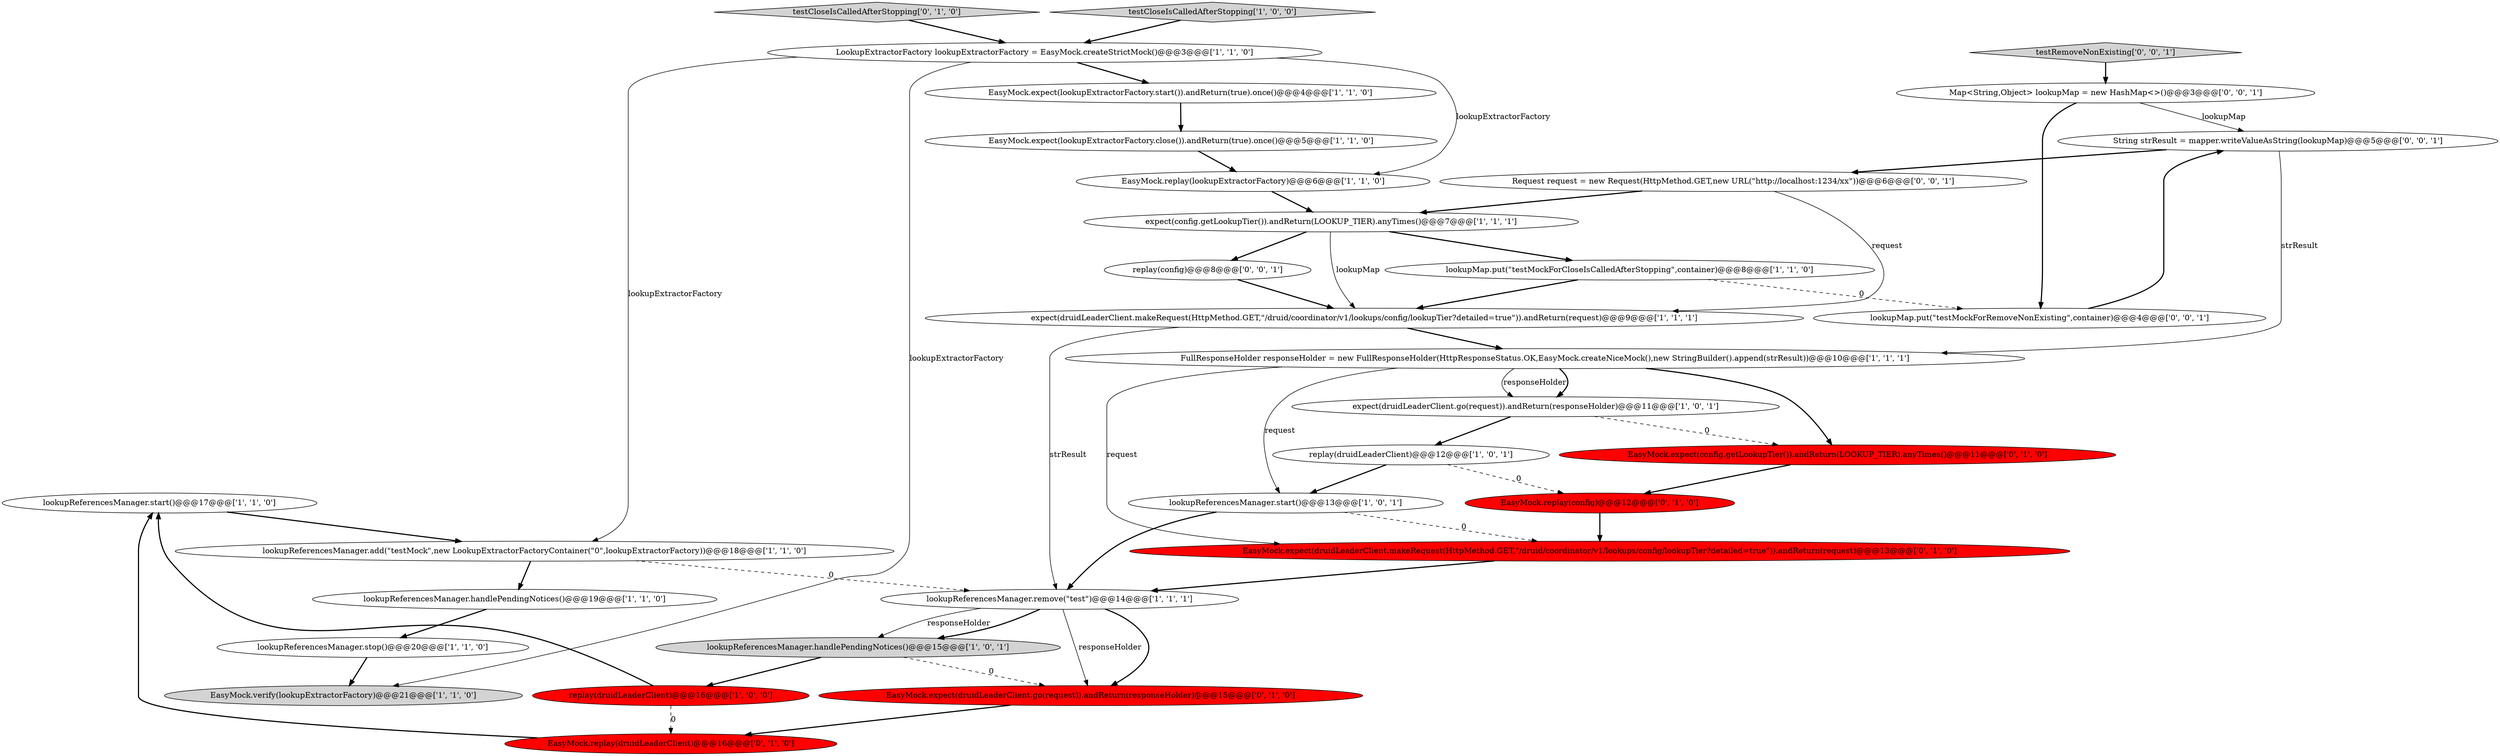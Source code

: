 digraph {
16 [style = filled, label = "lookupReferencesManager.start()@@@17@@@['1', '1', '0']", fillcolor = white, shape = ellipse image = "AAA0AAABBB1BBB"];
30 [style = filled, label = "lookupMap.put(\"testMockForRemoveNonExisting\",container)@@@4@@@['0', '0', '1']", fillcolor = white, shape = ellipse image = "AAA0AAABBB3BBB"];
26 [style = filled, label = "String strResult = mapper.writeValueAsString(lookupMap)@@@5@@@['0', '0', '1']", fillcolor = white, shape = ellipse image = "AAA0AAABBB3BBB"];
2 [style = filled, label = "replay(druidLeaderClient)@@@12@@@['1', '0', '1']", fillcolor = white, shape = ellipse image = "AAA0AAABBB1BBB"];
28 [style = filled, label = "Map<String,Object> lookupMap = new HashMap<>()@@@3@@@['0', '0', '1']", fillcolor = white, shape = ellipse image = "AAA0AAABBB3BBB"];
11 [style = filled, label = "LookupExtractorFactory lookupExtractorFactory = EasyMock.createStrictMock()@@@3@@@['1', '1', '0']", fillcolor = white, shape = ellipse image = "AAA0AAABBB1BBB"];
15 [style = filled, label = "lookupMap.put(\"testMockForCloseIsCalledAfterStopping\",container)@@@8@@@['1', '1', '0']", fillcolor = white, shape = ellipse image = "AAA0AAABBB1BBB"];
20 [style = filled, label = "EasyMock.replay(druidLeaderClient)@@@16@@@['0', '1', '0']", fillcolor = red, shape = ellipse image = "AAA1AAABBB2BBB"];
9 [style = filled, label = "lookupReferencesManager.stop()@@@20@@@['1', '1', '0']", fillcolor = white, shape = ellipse image = "AAA0AAABBB1BBB"];
6 [style = filled, label = "lookupReferencesManager.remove(\"test\")@@@14@@@['1', '1', '1']", fillcolor = white, shape = ellipse image = "AAA0AAABBB1BBB"];
24 [style = filled, label = "EasyMock.expect(config.getLookupTier()).andReturn(LOOKUP_TIER).anyTimes()@@@11@@@['0', '1', '0']", fillcolor = red, shape = ellipse image = "AAA1AAABBB2BBB"];
0 [style = filled, label = "replay(druidLeaderClient)@@@16@@@['1', '0', '0']", fillcolor = red, shape = ellipse image = "AAA1AAABBB1BBB"];
29 [style = filled, label = "Request request = new Request(HttpMethod.GET,new URL(\"http://localhost:1234/xx\"))@@@6@@@['0', '0', '1']", fillcolor = white, shape = ellipse image = "AAA0AAABBB3BBB"];
4 [style = filled, label = "EasyMock.verify(lookupExtractorFactory)@@@21@@@['1', '1', '0']", fillcolor = lightgray, shape = ellipse image = "AAA0AAABBB1BBB"];
27 [style = filled, label = "testRemoveNonExisting['0', '0', '1']", fillcolor = lightgray, shape = diamond image = "AAA0AAABBB3BBB"];
22 [style = filled, label = "testCloseIsCalledAfterStopping['0', '1', '0']", fillcolor = lightgray, shape = diamond image = "AAA0AAABBB2BBB"];
31 [style = filled, label = "replay(config)@@@8@@@['0', '0', '1']", fillcolor = white, shape = ellipse image = "AAA0AAABBB3BBB"];
14 [style = filled, label = "FullResponseHolder responseHolder = new FullResponseHolder(HttpResponseStatus.OK,EasyMock.createNiceMock(),new StringBuilder().append(strResult))@@@10@@@['1', '1', '1']", fillcolor = white, shape = ellipse image = "AAA0AAABBB1BBB"];
17 [style = filled, label = "EasyMock.replay(lookupExtractorFactory)@@@6@@@['1', '1', '0']", fillcolor = white, shape = ellipse image = "AAA0AAABBB1BBB"];
18 [style = filled, label = "expect(druidLeaderClient.go(request)).andReturn(responseHolder)@@@11@@@['1', '0', '1']", fillcolor = white, shape = ellipse image = "AAA0AAABBB1BBB"];
19 [style = filled, label = "EasyMock.expect(lookupExtractorFactory.close()).andReturn(true).once()@@@5@@@['1', '1', '0']", fillcolor = white, shape = ellipse image = "AAA0AAABBB1BBB"];
21 [style = filled, label = "EasyMock.expect(druidLeaderClient.go(request)).andReturn(responseHolder)@@@15@@@['0', '1', '0']", fillcolor = red, shape = ellipse image = "AAA1AAABBB2BBB"];
3 [style = filled, label = "lookupReferencesManager.handlePendingNotices()@@@19@@@['1', '1', '0']", fillcolor = white, shape = ellipse image = "AAA0AAABBB1BBB"];
5 [style = filled, label = "lookupReferencesManager.add(\"testMock\",new LookupExtractorFactoryContainer(\"0\",lookupExtractorFactory))@@@18@@@['1', '1', '0']", fillcolor = white, shape = ellipse image = "AAA0AAABBB1BBB"];
8 [style = filled, label = "expect(druidLeaderClient.makeRequest(HttpMethod.GET,\"/druid/coordinator/v1/lookups/config/lookupTier?detailed=true\")).andReturn(request)@@@9@@@['1', '1', '1']", fillcolor = white, shape = ellipse image = "AAA0AAABBB1BBB"];
10 [style = filled, label = "lookupReferencesManager.handlePendingNotices()@@@15@@@['1', '0', '1']", fillcolor = lightgray, shape = ellipse image = "AAA0AAABBB1BBB"];
23 [style = filled, label = "EasyMock.expect(druidLeaderClient.makeRequest(HttpMethod.GET,\"/druid/coordinator/v1/lookups/config/lookupTier?detailed=true\")).andReturn(request)@@@13@@@['0', '1', '0']", fillcolor = red, shape = ellipse image = "AAA1AAABBB2BBB"];
13 [style = filled, label = "lookupReferencesManager.start()@@@13@@@['1', '0', '1']", fillcolor = white, shape = ellipse image = "AAA0AAABBB1BBB"];
7 [style = filled, label = "testCloseIsCalledAfterStopping['1', '0', '0']", fillcolor = lightgray, shape = diamond image = "AAA0AAABBB1BBB"];
25 [style = filled, label = "EasyMock.replay(config)@@@12@@@['0', '1', '0']", fillcolor = red, shape = ellipse image = "AAA1AAABBB2BBB"];
1 [style = filled, label = "EasyMock.expect(lookupExtractorFactory.start()).andReturn(true).once()@@@4@@@['1', '1', '0']", fillcolor = white, shape = ellipse image = "AAA0AAABBB1BBB"];
12 [style = filled, label = "expect(config.getLookupTier()).andReturn(LOOKUP_TIER).anyTimes()@@@7@@@['1', '1', '1']", fillcolor = white, shape = ellipse image = "AAA0AAABBB1BBB"];
5->3 [style = bold, label=""];
11->17 [style = solid, label="lookupExtractorFactory"];
14->24 [style = bold, label=""];
0->16 [style = bold, label=""];
7->11 [style = bold, label=""];
10->21 [style = dashed, label="0"];
28->30 [style = bold, label=""];
11->1 [style = bold, label=""];
25->23 [style = bold, label=""];
6->21 [style = bold, label=""];
26->29 [style = bold, label=""];
9->4 [style = bold, label=""];
27->28 [style = bold, label=""];
6->10 [style = solid, label="responseHolder"];
30->26 [style = bold, label=""];
12->15 [style = bold, label=""];
15->30 [style = dashed, label="0"];
8->14 [style = bold, label=""];
8->6 [style = solid, label="strResult"];
14->18 [style = solid, label="responseHolder"];
29->8 [style = solid, label="request"];
28->26 [style = solid, label="lookupMap"];
19->17 [style = bold, label=""];
12->31 [style = bold, label=""];
18->2 [style = bold, label=""];
11->5 [style = solid, label="lookupExtractorFactory"];
0->20 [style = dashed, label="0"];
26->14 [style = solid, label="strResult"];
13->23 [style = dashed, label="0"];
2->13 [style = bold, label=""];
3->9 [style = bold, label=""];
12->8 [style = solid, label="lookupMap"];
17->12 [style = bold, label=""];
29->12 [style = bold, label=""];
21->20 [style = bold, label=""];
20->16 [style = bold, label=""];
5->6 [style = dashed, label="0"];
14->13 [style = solid, label="request"];
24->25 [style = bold, label=""];
6->10 [style = bold, label=""];
23->6 [style = bold, label=""];
10->0 [style = bold, label=""];
2->25 [style = dashed, label="0"];
16->5 [style = bold, label=""];
14->18 [style = bold, label=""];
11->4 [style = solid, label="lookupExtractorFactory"];
13->6 [style = bold, label=""];
1->19 [style = bold, label=""];
31->8 [style = bold, label=""];
15->8 [style = bold, label=""];
22->11 [style = bold, label=""];
18->24 [style = dashed, label="0"];
6->21 [style = solid, label="responseHolder"];
14->23 [style = solid, label="request"];
}
